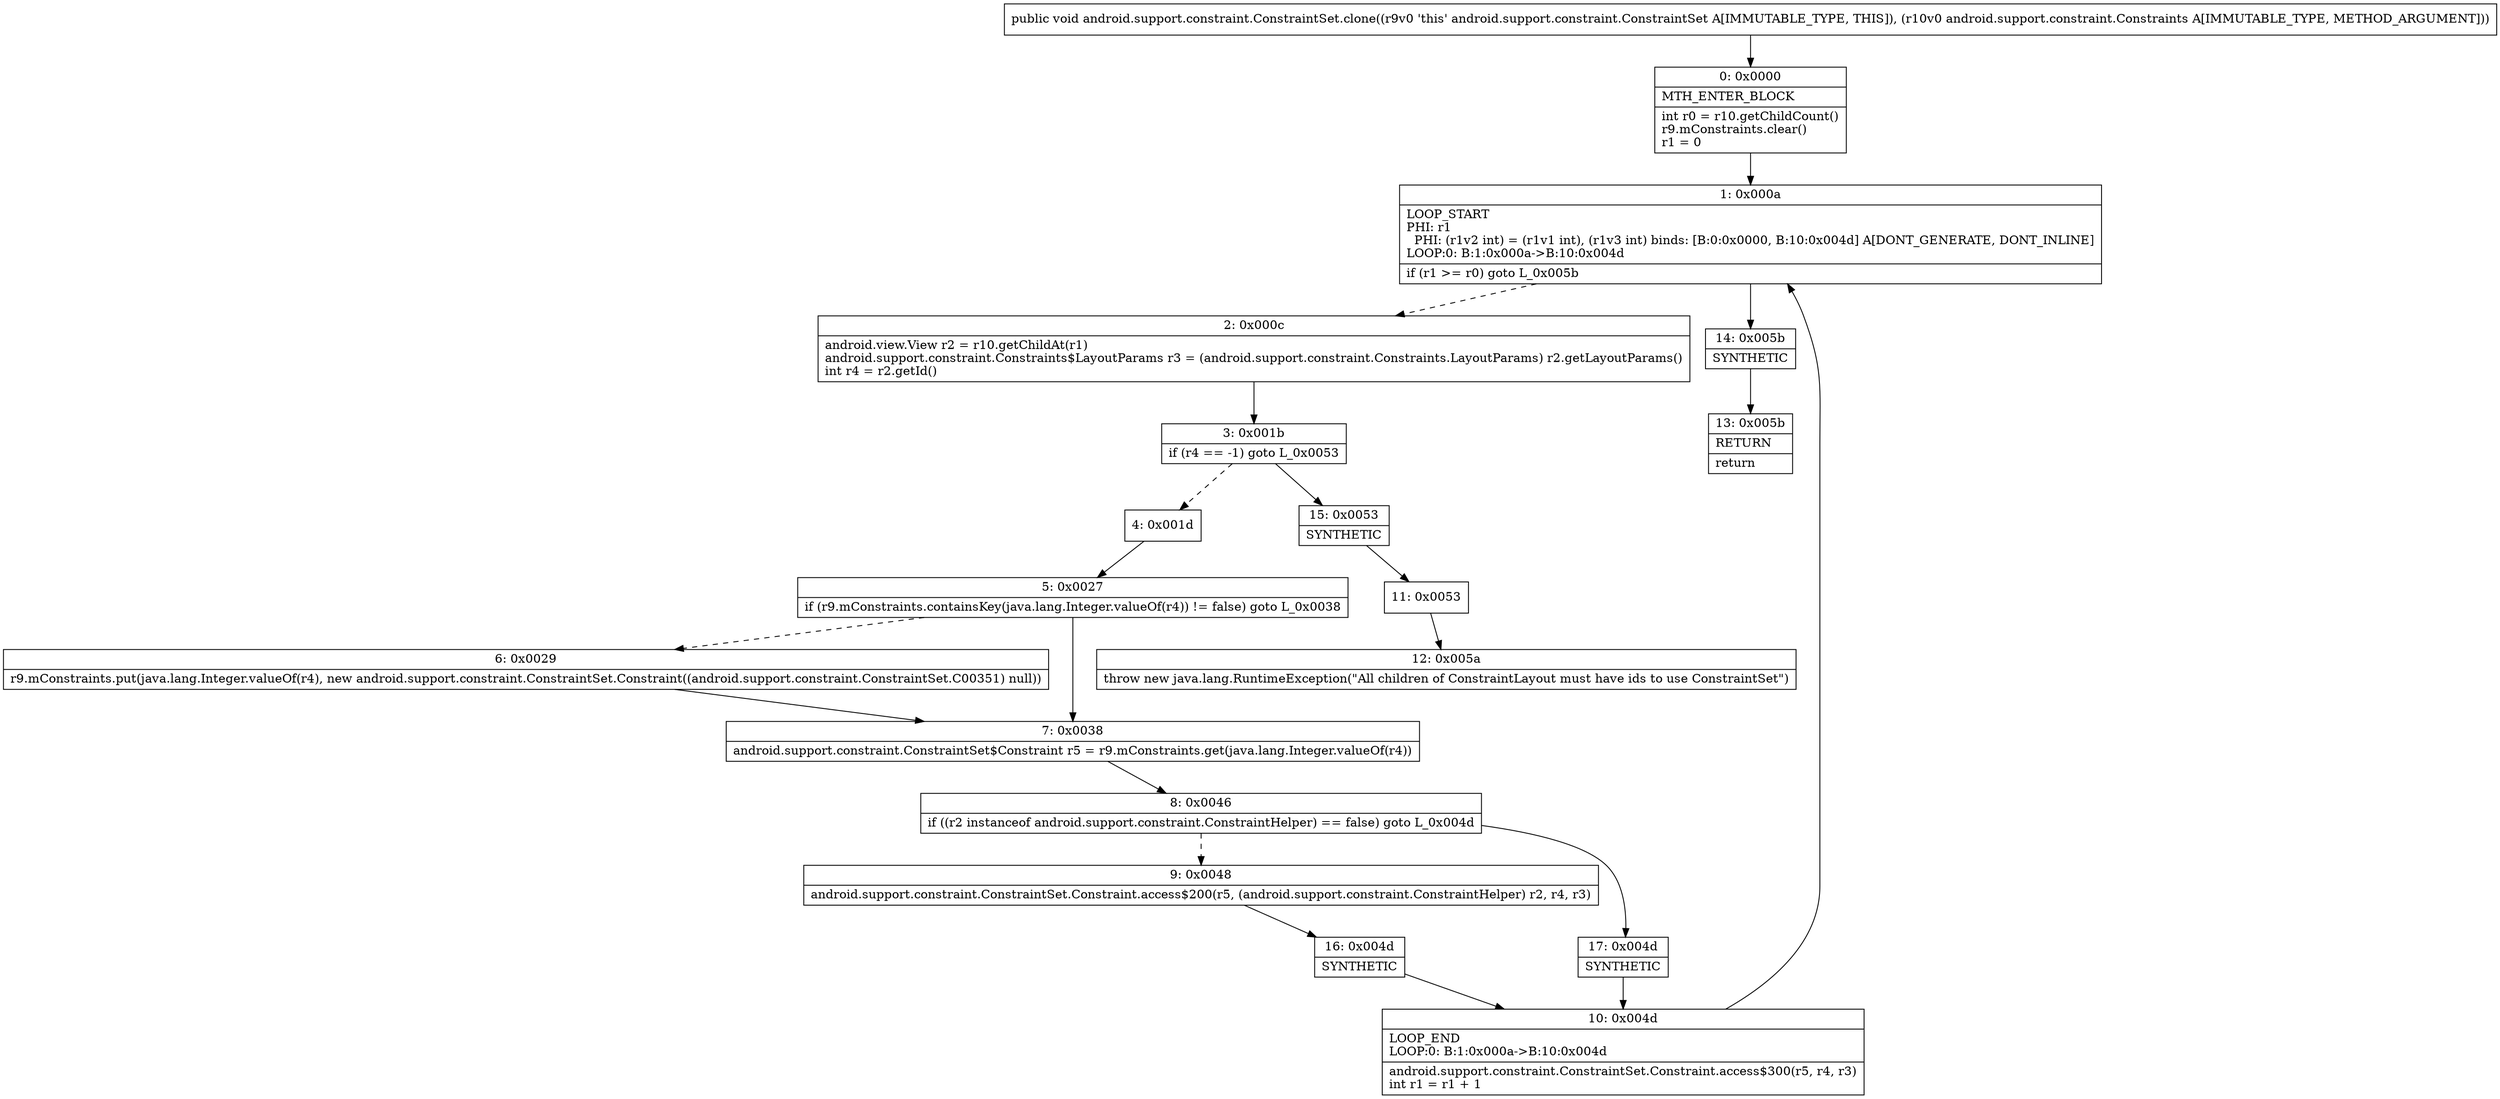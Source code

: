 digraph "CFG forandroid.support.constraint.ConstraintSet.clone(Landroid\/support\/constraint\/Constraints;)V" {
Node_0 [shape=record,label="{0\:\ 0x0000|MTH_ENTER_BLOCK\l|int r0 = r10.getChildCount()\lr9.mConstraints.clear()\lr1 = 0\l}"];
Node_1 [shape=record,label="{1\:\ 0x000a|LOOP_START\lPHI: r1 \l  PHI: (r1v2 int) = (r1v1 int), (r1v3 int) binds: [B:0:0x0000, B:10:0x004d] A[DONT_GENERATE, DONT_INLINE]\lLOOP:0: B:1:0x000a\-\>B:10:0x004d\l|if (r1 \>= r0) goto L_0x005b\l}"];
Node_2 [shape=record,label="{2\:\ 0x000c|android.view.View r2 = r10.getChildAt(r1)\landroid.support.constraint.Constraints$LayoutParams r3 = (android.support.constraint.Constraints.LayoutParams) r2.getLayoutParams()\lint r4 = r2.getId()\l}"];
Node_3 [shape=record,label="{3\:\ 0x001b|if (r4 == \-1) goto L_0x0053\l}"];
Node_4 [shape=record,label="{4\:\ 0x001d}"];
Node_5 [shape=record,label="{5\:\ 0x0027|if (r9.mConstraints.containsKey(java.lang.Integer.valueOf(r4)) != false) goto L_0x0038\l}"];
Node_6 [shape=record,label="{6\:\ 0x0029|r9.mConstraints.put(java.lang.Integer.valueOf(r4), new android.support.constraint.ConstraintSet.Constraint((android.support.constraint.ConstraintSet.C00351) null))\l}"];
Node_7 [shape=record,label="{7\:\ 0x0038|android.support.constraint.ConstraintSet$Constraint r5 = r9.mConstraints.get(java.lang.Integer.valueOf(r4))\l}"];
Node_8 [shape=record,label="{8\:\ 0x0046|if ((r2 instanceof android.support.constraint.ConstraintHelper) == false) goto L_0x004d\l}"];
Node_9 [shape=record,label="{9\:\ 0x0048|android.support.constraint.ConstraintSet.Constraint.access$200(r5, (android.support.constraint.ConstraintHelper) r2, r4, r3)\l}"];
Node_10 [shape=record,label="{10\:\ 0x004d|LOOP_END\lLOOP:0: B:1:0x000a\-\>B:10:0x004d\l|android.support.constraint.ConstraintSet.Constraint.access$300(r5, r4, r3)\lint r1 = r1 + 1\l}"];
Node_11 [shape=record,label="{11\:\ 0x0053}"];
Node_12 [shape=record,label="{12\:\ 0x005a|throw new java.lang.RuntimeException(\"All children of ConstraintLayout must have ids to use ConstraintSet\")\l}"];
Node_13 [shape=record,label="{13\:\ 0x005b|RETURN\l|return\l}"];
Node_14 [shape=record,label="{14\:\ 0x005b|SYNTHETIC\l}"];
Node_15 [shape=record,label="{15\:\ 0x0053|SYNTHETIC\l}"];
Node_16 [shape=record,label="{16\:\ 0x004d|SYNTHETIC\l}"];
Node_17 [shape=record,label="{17\:\ 0x004d|SYNTHETIC\l}"];
MethodNode[shape=record,label="{public void android.support.constraint.ConstraintSet.clone((r9v0 'this' android.support.constraint.ConstraintSet A[IMMUTABLE_TYPE, THIS]), (r10v0 android.support.constraint.Constraints A[IMMUTABLE_TYPE, METHOD_ARGUMENT])) }"];
MethodNode -> Node_0;
Node_0 -> Node_1;
Node_1 -> Node_2[style=dashed];
Node_1 -> Node_14;
Node_2 -> Node_3;
Node_3 -> Node_4[style=dashed];
Node_3 -> Node_15;
Node_4 -> Node_5;
Node_5 -> Node_6[style=dashed];
Node_5 -> Node_7;
Node_6 -> Node_7;
Node_7 -> Node_8;
Node_8 -> Node_9[style=dashed];
Node_8 -> Node_17;
Node_9 -> Node_16;
Node_10 -> Node_1;
Node_11 -> Node_12;
Node_14 -> Node_13;
Node_15 -> Node_11;
Node_16 -> Node_10;
Node_17 -> Node_10;
}


